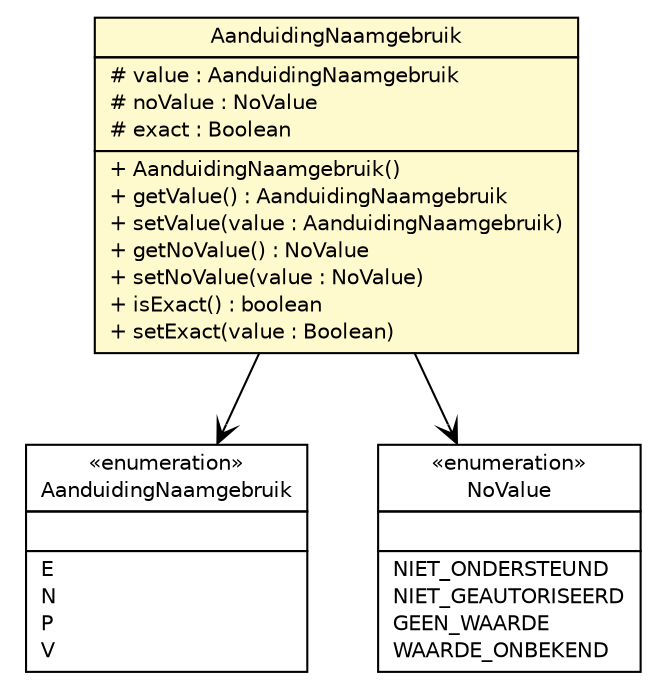 #!/usr/local/bin/dot
#
# Class diagram 
# Generated by UMLGraph version R5_6-24-gf6e263 (http://www.umlgraph.org/)
#

digraph G {
	edge [fontname="Helvetica",fontsize=10,labelfontname="Helvetica",labelfontsize=10];
	node [fontname="Helvetica",fontsize=10,shape=plaintext];
	nodesep=0.25;
	ranksep=0.5;
	// nl.egem.stuf.sector.bg._0204.PRSFund.AanduidingNaamgebruik
	c149500 [label=<<table title="nl.egem.stuf.sector.bg._0204.PRSFund.AanduidingNaamgebruik" border="0" cellborder="1" cellspacing="0" cellpadding="2" port="p" bgcolor="lemonChiffon" href="./PRSFund.AanduidingNaamgebruik.html">
		<tr><td><table border="0" cellspacing="0" cellpadding="1">
<tr><td align="center" balign="center"> AanduidingNaamgebruik </td></tr>
		</table></td></tr>
		<tr><td><table border="0" cellspacing="0" cellpadding="1">
<tr><td align="left" balign="left"> # value : AanduidingNaamgebruik </td></tr>
<tr><td align="left" balign="left"> # noValue : NoValue </td></tr>
<tr><td align="left" balign="left"> # exact : Boolean </td></tr>
		</table></td></tr>
		<tr><td><table border="0" cellspacing="0" cellpadding="1">
<tr><td align="left" balign="left"> + AanduidingNaamgebruik() </td></tr>
<tr><td align="left" balign="left"> + getValue() : AanduidingNaamgebruik </td></tr>
<tr><td align="left" balign="left"> + setValue(value : AanduidingNaamgebruik) </td></tr>
<tr><td align="left" balign="left"> + getNoValue() : NoValue </td></tr>
<tr><td align="left" balign="left"> + setNoValue(value : NoValue) </td></tr>
<tr><td align="left" balign="left"> + isExact() : boolean </td></tr>
<tr><td align="left" balign="left"> + setExact(value : Boolean) </td></tr>
		</table></td></tr>
		</table>>, URL="./PRSFund.AanduidingNaamgebruik.html", fontname="Helvetica", fontcolor="black", fontsize=10.0];
	// nl.egem.stuf.sector.bg._0204.AanduidingNaamgebruik
	c149550 [label=<<table title="nl.egem.stuf.sector.bg._0204.AanduidingNaamgebruik" border="0" cellborder="1" cellspacing="0" cellpadding="2" port="p" href="./AanduidingNaamgebruik.html">
		<tr><td><table border="0" cellspacing="0" cellpadding="1">
<tr><td align="center" balign="center"> &#171;enumeration&#187; </td></tr>
<tr><td align="center" balign="center"> AanduidingNaamgebruik </td></tr>
		</table></td></tr>
		<tr><td><table border="0" cellspacing="0" cellpadding="1">
<tr><td align="left" balign="left">  </td></tr>
		</table></td></tr>
		<tr><td><table border="0" cellspacing="0" cellpadding="1">
<tr><td align="left" balign="left"> E </td></tr>
<tr><td align="left" balign="left"> N </td></tr>
<tr><td align="left" balign="left"> P </td></tr>
<tr><td align="left" balign="left"> V </td></tr>
		</table></td></tr>
		</table>>, URL="./AanduidingNaamgebruik.html", fontname="Helvetica", fontcolor="black", fontsize=10.0];
	// nl.egem.stuf.stuf0204.NoValue
	c149783 [label=<<table title="nl.egem.stuf.stuf0204.NoValue" border="0" cellborder="1" cellspacing="0" cellpadding="2" port="p" href="../../../stuf0204/NoValue.html">
		<tr><td><table border="0" cellspacing="0" cellpadding="1">
<tr><td align="center" balign="center"> &#171;enumeration&#187; </td></tr>
<tr><td align="center" balign="center"> NoValue </td></tr>
		</table></td></tr>
		<tr><td><table border="0" cellspacing="0" cellpadding="1">
<tr><td align="left" balign="left">  </td></tr>
		</table></td></tr>
		<tr><td><table border="0" cellspacing="0" cellpadding="1">
<tr><td align="left" balign="left"> NIET_ONDERSTEUND </td></tr>
<tr><td align="left" balign="left"> NIET_GEAUTORISEERD </td></tr>
<tr><td align="left" balign="left"> GEEN_WAARDE </td></tr>
<tr><td align="left" balign="left"> WAARDE_ONBEKEND </td></tr>
		</table></td></tr>
		</table>>, URL="../../../stuf0204/NoValue.html", fontname="Helvetica", fontcolor="black", fontsize=10.0];
	// nl.egem.stuf.sector.bg._0204.PRSFund.AanduidingNaamgebruik NAVASSOC nl.egem.stuf.sector.bg._0204.AanduidingNaamgebruik
	c149500:p -> c149550:p [taillabel="", label="", headlabel="", fontname="Helvetica", fontcolor="black", fontsize=10.0, color="black", arrowhead=open];
	// nl.egem.stuf.sector.bg._0204.PRSFund.AanduidingNaamgebruik NAVASSOC nl.egem.stuf.stuf0204.NoValue
	c149500:p -> c149783:p [taillabel="", label="", headlabel="", fontname="Helvetica", fontcolor="black", fontsize=10.0, color="black", arrowhead=open];
}

